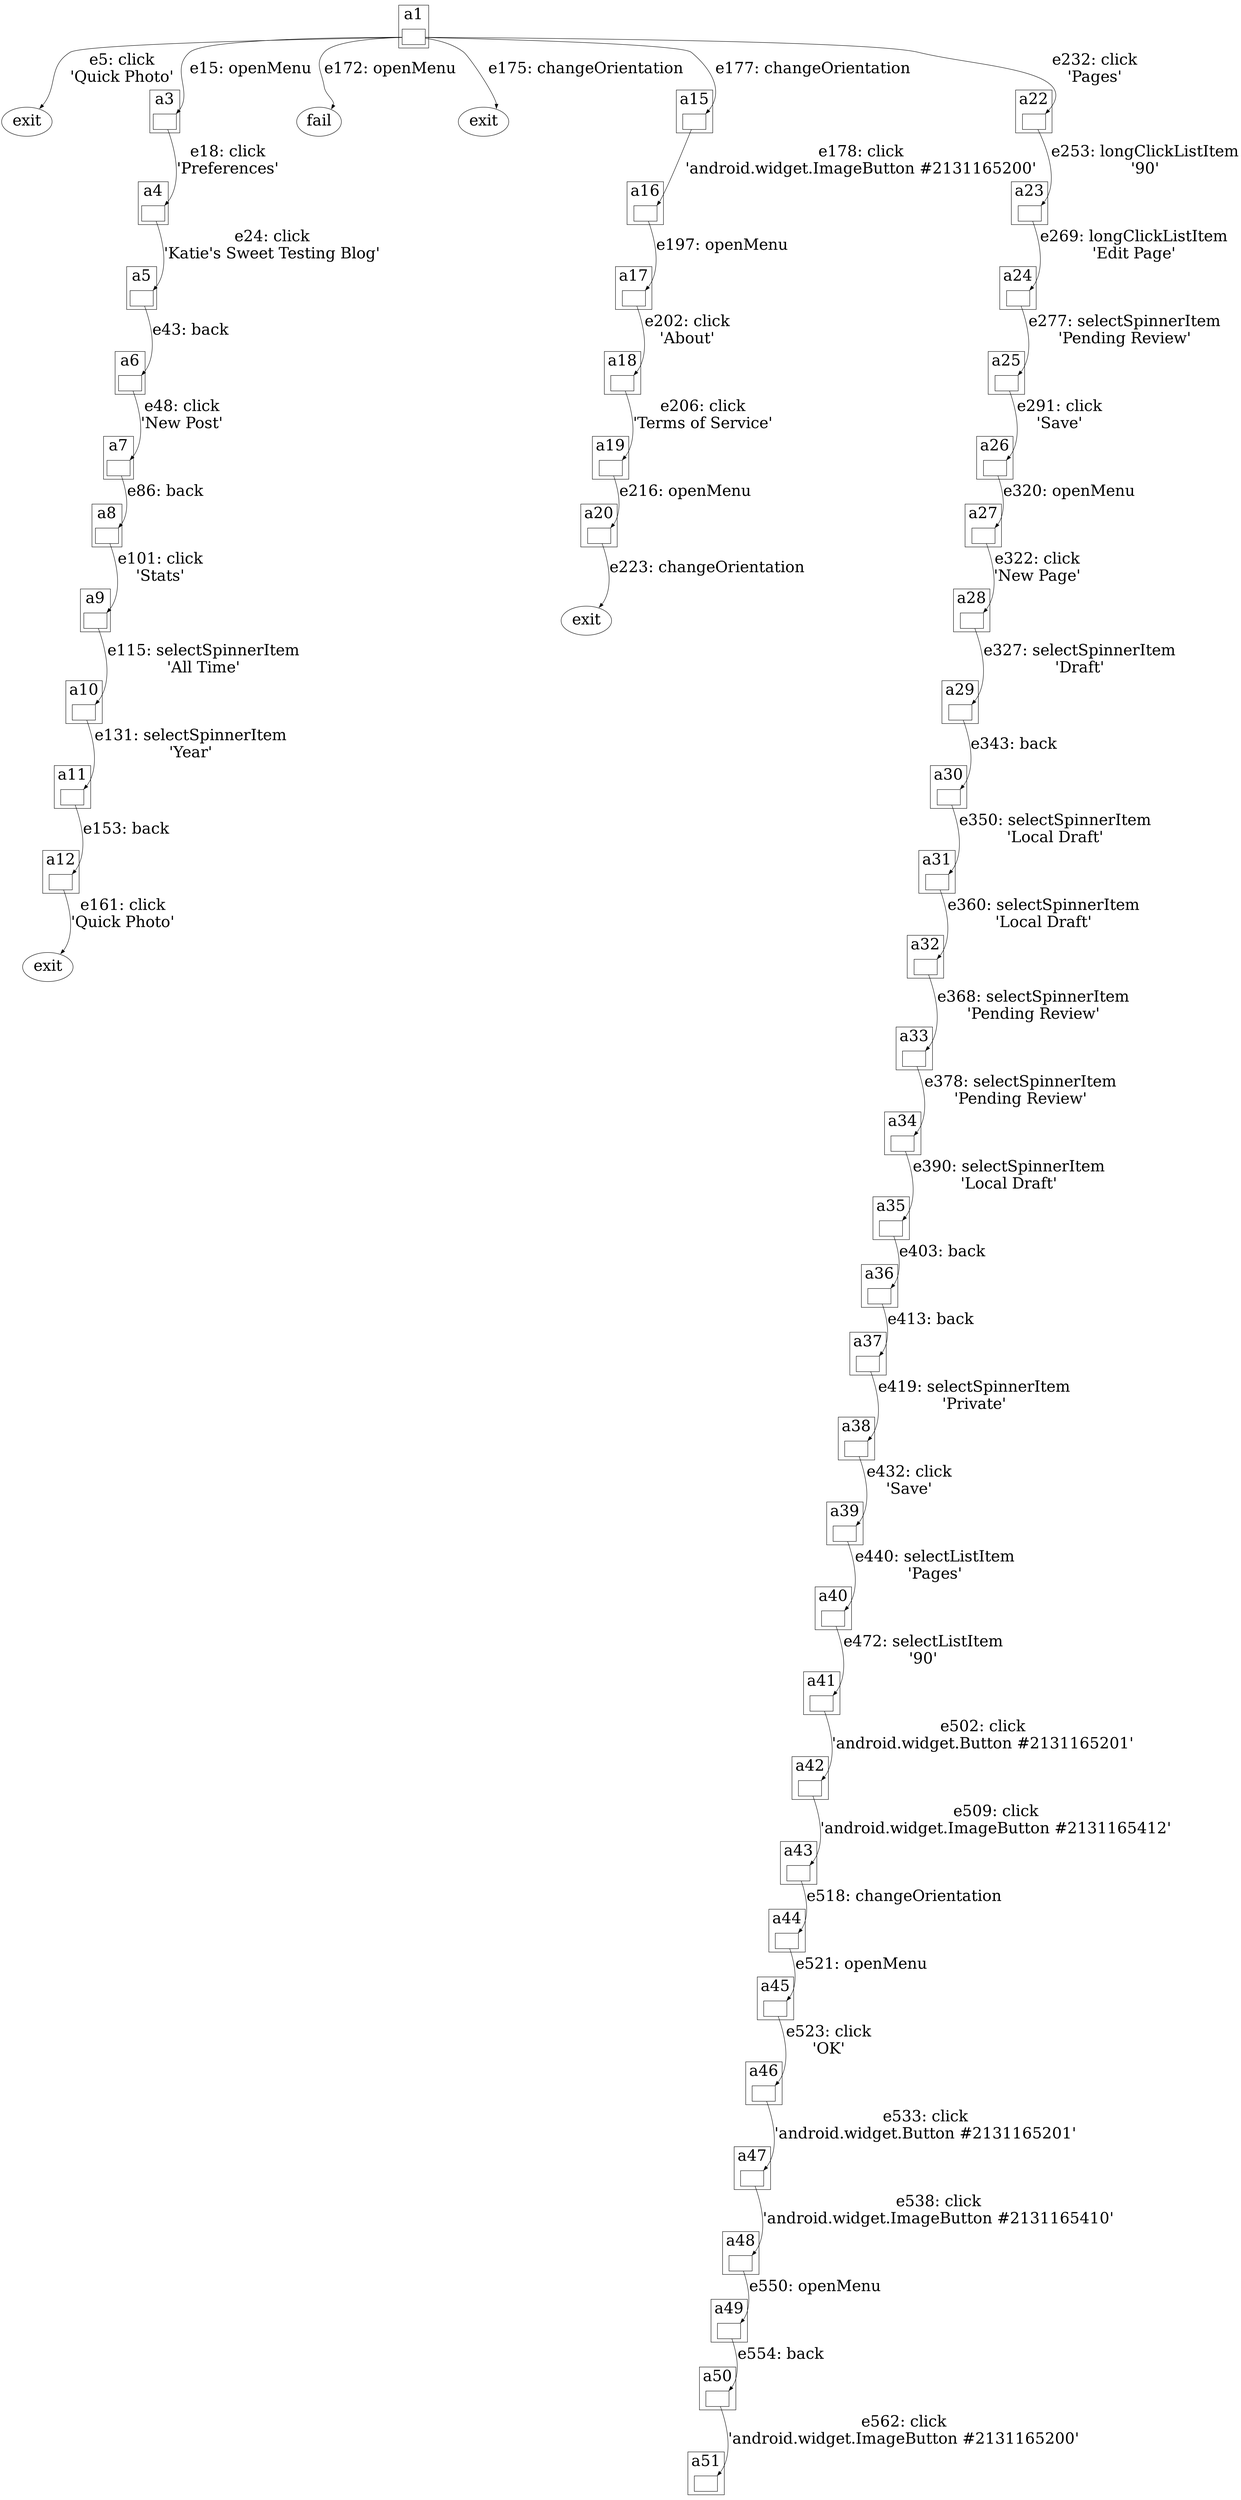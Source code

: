 digraph GuiTree {

	graph [nodesep=1, fontsize=36];
	node [fontsize=36];
	edge [fontsize=36, headport=ne];

## Edges

	a1 -> a2 [label="e5: click\n'Quick Photo'"];
	a1 -> a3 [label="e15: openMenu"];
	a3 -> a4 [label="e18: click\n'Preferences'"];
	a4 -> a5 [label="e24: click\n'Katie's Sweet Testing Blog'"];
	a5 -> a6 [label="e43: back"];
	a6 -> a7 [label="e48: click\n'New Post'"];
	a7 -> a8 [label="e86: back"];
	a8 -> a9 [label="e101: click\n'Stats'"];
	a9 -> a10 [label="e115: selectSpinnerItem\n'All Time'"];
	a10 -> a11 [label="e131: selectSpinnerItem\n'Year'"];
	a11 -> a12 [label="e153: back"];
	a12 -> a13 [label="e161: click\n'Quick Photo'"];
	a1 -> f0 [label="e172: openMenu"];
	a1 -> a14 [label="e175: changeOrientation"];
	a1 -> a15 [label="e177: changeOrientation"];
	a15 -> a16 [label="e178: click\n'android.widget.ImageButton #2131165200'"];
	a16 -> a17 [label="e197: openMenu"];
	a17 -> a18 [label="e202: click\n'About'"];
	a18 -> a19 [label="e206: click\n'Terms of Service'"];
	a19 -> a20 [label="e216: openMenu"];
	a20 -> a21 [label="e223: changeOrientation"];
	a1 -> a22 [label="e232: click\n'Pages'"];
	a22 -> a23 [label="e253: longClickListItem\n'90'"];
	a23 -> a24 [label="e269: longClickListItem\n'Edit Page'"];
	a24 -> a25 [label="e277: selectSpinnerItem\n'Pending Review'"];
	a25 -> a26 [label="e291: click\n'Save'"];
	a26 -> a27 [label="e320: openMenu"];
	a27 -> a28 [label="e322: click\n'New Page'"];
	a28 -> a29 [label="e327: selectSpinnerItem\n'Draft'"];
	a29 -> a30 [label="e343: back"];
	a30 -> a31 [label="e350: selectSpinnerItem\n'Local Draft'"];
	a31 -> a32 [label="e360: selectSpinnerItem\n'Local Draft'"];
	a32 -> a33 [label="e368: selectSpinnerItem\n'Pending Review'"];
	a33 -> a34 [label="e378: selectSpinnerItem\n'Pending Review'"];
	a34 -> a35 [label="e390: selectSpinnerItem\n'Local Draft'"];
	a35 -> a36 [label="e403: back"];
	a36 -> a37 [label="e413: back"];
	a37 -> a38 [label="e419: selectSpinnerItem\n'Private'"];
	a38 -> a39 [label="e432: click\n'Save'"];
	a39 -> a40 [label="e440: selectListItem\n'Pages'"];
	a40 -> a41 [label="e472: selectListItem\n'90'"];
	a41 -> a42 [label="e502: click\n'android.widget.Button #2131165201'"];
	a42 -> a43 [label="e509: click\n'android.widget.ImageButton #2131165412'"];
	a43 -> a44 [label="e518: changeOrientation"];
	a44 -> a45 [label="e521: openMenu"];
	a45 -> a46 [label="e523: click\n'OK'"];
	a46 -> a47 [label="e533: click\n'android.widget.Button #2131165201'"];
	a47 -> a48 [label="e538: click\n'android.widget.ImageButton #2131165410'"];
	a48 -> a49 [label="e550: openMenu"];
	a49 -> a50 [label="e554: back"];
	a50 -> a51 [label="e562: click\n'android.widget.ImageButton #2131165200'"];

## Nodes

	subgraph cluster_a1{label="a1"; a1};
	a1 [label="", shapefile="a1.jpg"];

	a2 [label="exit"];

	subgraph cluster_a3{label="a3"; a3};
	a3 [label="", shapefile="a3.jpg"];

	subgraph cluster_a4{label="a4"; a4};
	a4 [label="", shapefile="a4.jpg"];

	subgraph cluster_a5{label="a5"; a5};
	a5 [label="", shapefile="a5.jpg"];

	subgraph cluster_a6{label="a6"; a6};
	a6 [label="", shapefile="a6.jpg"];

	subgraph cluster_a7{label="a7"; a7};
	a7 [label="", shapefile="a7.jpg"];

	subgraph cluster_a8{label="a8"; a8};
	a8 [label="", shapefile="a8.jpg"];

	subgraph cluster_a9{label="a9"; a9};
	a9 [label="", shapefile="a9.jpg"];

	subgraph cluster_a10{label="a10"; a10};
	a10 [label="", shapefile="a10.jpg"];

	subgraph cluster_a11{label="a11"; a11};
	a11 [label="", shapefile="a11.jpg"];

	subgraph cluster_a12{label="a12"; a12};
	a12 [label="", shapefile="a12.jpg"];

	a13 [label="exit"];

	f0 [label="fail"];

	a14 [label="exit"];

	subgraph cluster_a15{label="a15"; a15};
	a15 [label="", shapefile="a15.jpg"];

	subgraph cluster_a16{label="a16"; a16};
	a16 [label="", shapefile="a16.jpg"];

	subgraph cluster_a17{label="a17"; a17};
	a17 [label="", shapefile="a17.jpg"];

	subgraph cluster_a18{label="a18"; a18};
	a18 [label="", shapefile="a18.jpg"];

	subgraph cluster_a19{label="a19"; a19};
	a19 [label="", shapefile="a19.jpg"];

	subgraph cluster_a20{label="a20"; a20};
	a20 [label="", shapefile="a20.jpg"];

	a21 [label="exit"];

	subgraph cluster_a22{label="a22"; a22};
	a22 [label="", shapefile="a22.jpg"];

	subgraph cluster_a23{label="a23"; a23};
	a23 [label="", shapefile="a23.jpg"];

	subgraph cluster_a24{label="a24"; a24};
	a24 [label="", shapefile="a24.jpg"];

	subgraph cluster_a25{label="a25"; a25};
	a25 [label="", shapefile="a25.jpg"];

	subgraph cluster_a26{label="a26"; a26};
	a26 [label="", shapefile="a26.jpg"];

	subgraph cluster_a27{label="a27"; a27};
	a27 [label="", shapefile="a27.jpg"];

	subgraph cluster_a28{label="a28"; a28};
	a28 [label="", shapefile="a28.jpg"];

	subgraph cluster_a29{label="a29"; a29};
	a29 [label="", shapefile="a29.jpg"];

	subgraph cluster_a30{label="a30"; a30};
	a30 [label="", shapefile="a30.jpg"];

	subgraph cluster_a31{label="a31"; a31};
	a31 [label="", shapefile="a31.jpg"];

	subgraph cluster_a32{label="a32"; a32};
	a32 [label="", shapefile="a32.jpg"];

	subgraph cluster_a33{label="a33"; a33};
	a33 [label="", shapefile="a33.jpg"];

	subgraph cluster_a34{label="a34"; a34};
	a34 [label="", shapefile="a34.jpg"];

	subgraph cluster_a35{label="a35"; a35};
	a35 [label="", shapefile="a35.jpg"];

	subgraph cluster_a36{label="a36"; a36};
	a36 [label="", shapefile="a36.jpg"];

	subgraph cluster_a37{label="a37"; a37};
	a37 [label="", shapefile="a37.jpg"];

	subgraph cluster_a38{label="a38"; a38};
	a38 [label="", shapefile="a38.jpg"];

	subgraph cluster_a39{label="a39"; a39};
	a39 [label="", shapefile="a39.jpg"];

	subgraph cluster_a40{label="a40"; a40};
	a40 [label="", shapefile="a40.jpg"];

	subgraph cluster_a41{label="a41"; a41};
	a41 [label="", shapefile="a41.jpg"];

	subgraph cluster_a42{label="a42"; a42};
	a42 [label="", shapefile="a42.jpg"];

	subgraph cluster_a43{label="a43"; a43};
	a43 [label="", shapefile="a43.jpg"];

	subgraph cluster_a44{label="a44"; a44};
	a44 [label="", shapefile="a44.jpg"];

	subgraph cluster_a45{label="a45"; a45};
	a45 [label="", shapefile="a45.jpg"];

	subgraph cluster_a46{label="a46"; a46};
	a46 [label="", shapefile="a46.jpg"];

	subgraph cluster_a47{label="a47"; a47};
	a47 [label="", shapefile="a47.jpg"];

	subgraph cluster_a48{label="a48"; a48};
	a48 [label="", shapefile="a48.jpg"];

	subgraph cluster_a49{label="a49"; a49};
	a49 [label="", shapefile="a49.jpg"];

	subgraph cluster_a50{label="a50"; a50};
	a50 [label="", shapefile="a50.jpg"];

	subgraph cluster_a51{label="a51"; a51};
	a51 [label="", shapefile="a51.jpg"];

}
